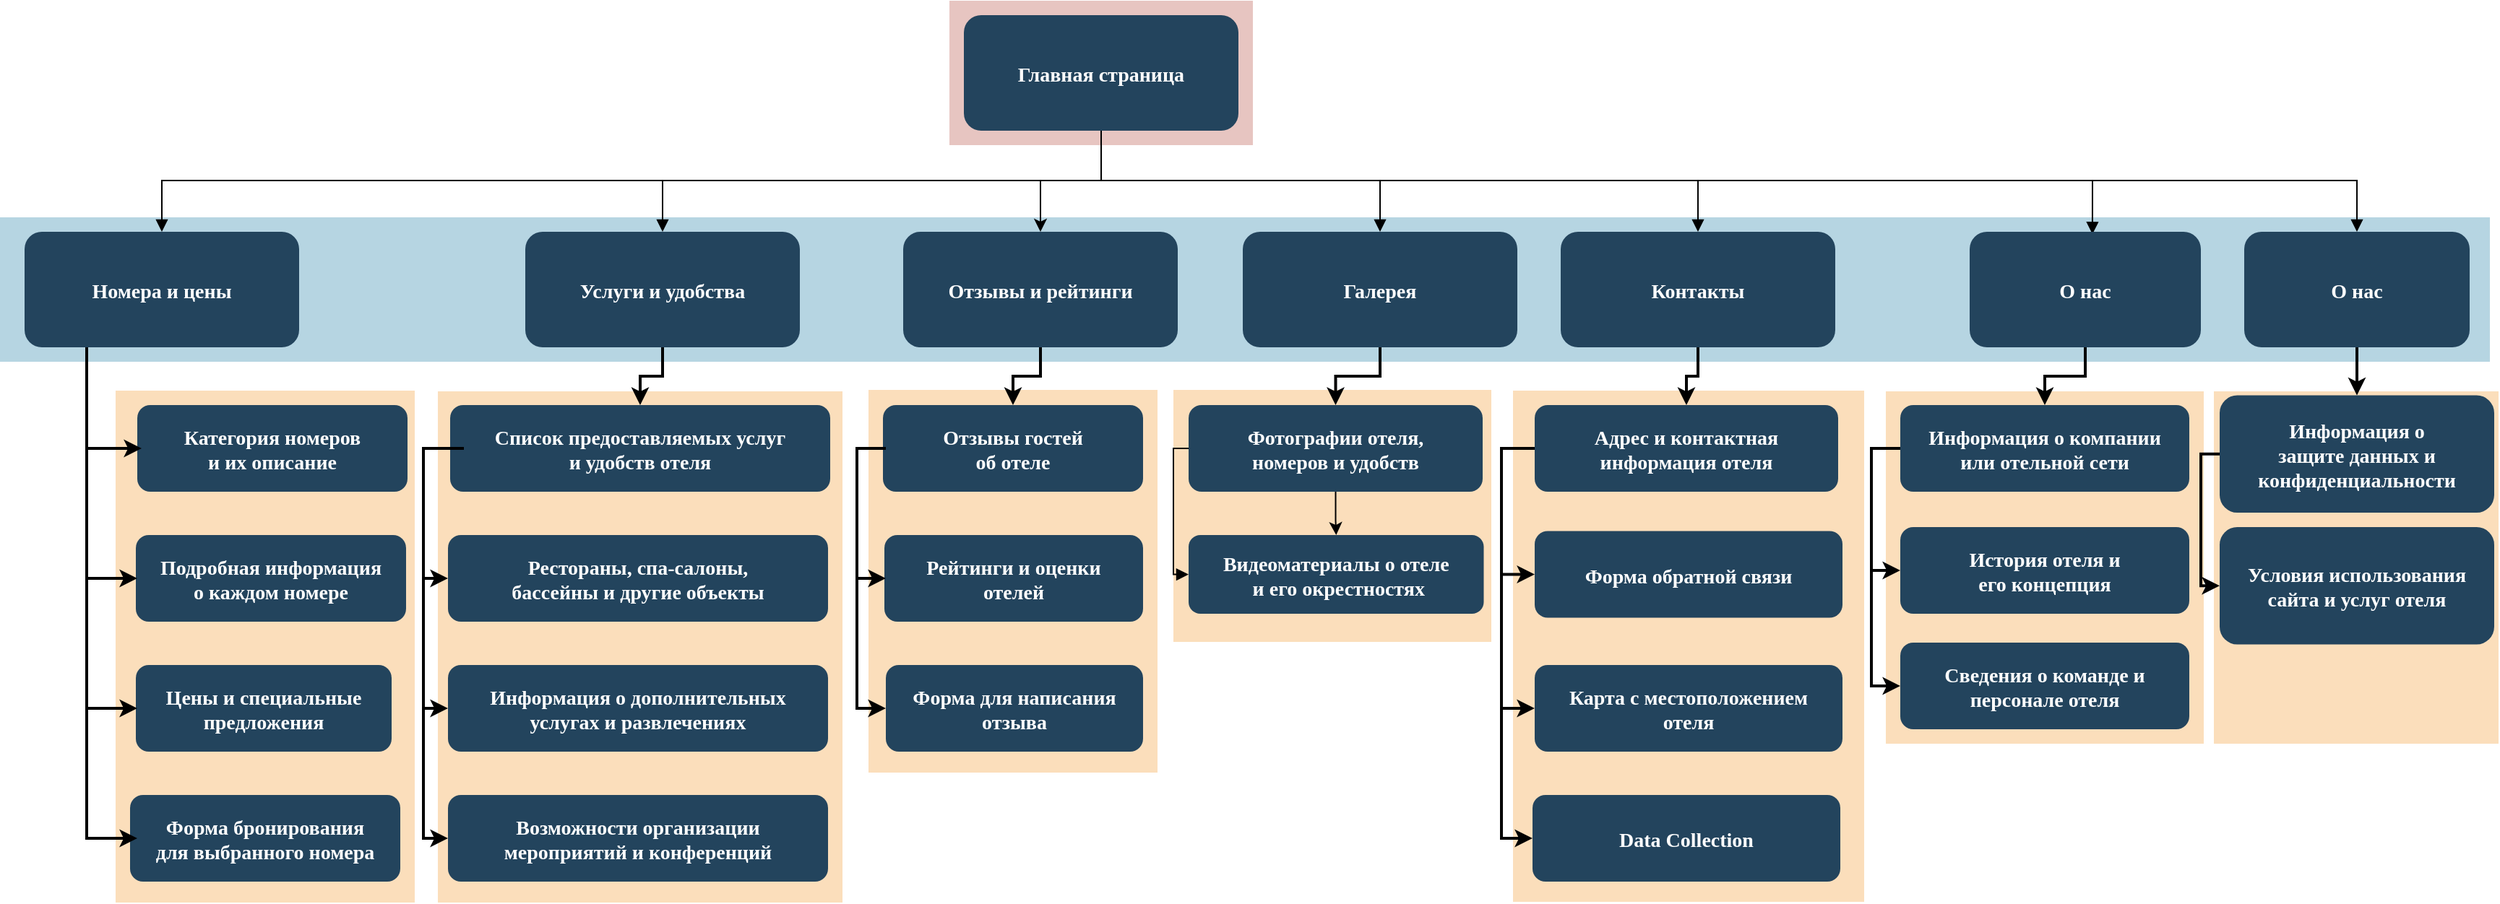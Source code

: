 <mxfile version="20.8.11" type="github">
  <diagram name="Page-1" id="2c0d36ab-eaac-3732-788b-9136903baeff">
    <mxGraphModel dx="1614" dy="984" grid="1" gridSize="10" guides="1" tooltips="1" connect="1" arrows="1" fold="1" page="1" pageScale="1.5" pageWidth="1169" pageHeight="827" background="none" math="0" shadow="0">
      <root>
        <mxCell id="0" />
        <mxCell id="1" parent="0" />
        <mxCell id="U0bMkkJCJic2FTSLNyVx-150" value="" style="fillColor=#F2931E;strokeColor=none;opacity=30;" vertex="1" parent="1">
          <mxGeometry x="1549" y="446" width="197" height="244" as="geometry" />
        </mxCell>
        <mxCell id="U0bMkkJCJic2FTSLNyVx-144" value="" style="fillColor=#F2931E;strokeColor=none;opacity=30;" vertex="1" parent="1">
          <mxGeometry x="1322" y="446" width="220" height="244" as="geometry" />
        </mxCell>
        <mxCell id="U0bMkkJCJic2FTSLNyVx-142" value="" style="fillColor=#F2931E;strokeColor=none;opacity=30;" vertex="1" parent="1">
          <mxGeometry x="1064" y="445.5" width="243" height="354" as="geometry" />
        </mxCell>
        <mxCell id="123" value="" style="fillColor=#AE4132;strokeColor=none;opacity=30;" parent="1" vertex="1">
          <mxGeometry x="674" y="175.5" width="210" height="100.0" as="geometry" />
        </mxCell>
        <mxCell id="122" value="" style="fillColor=#10739E;strokeColor=none;opacity=30;" parent="1" vertex="1">
          <mxGeometry x="17" y="325.5" width="1723" height="100" as="geometry" />
        </mxCell>
        <mxCell id="120" value="" style="fillColor=#F2931E;strokeColor=none;opacity=30;" parent="1" vertex="1">
          <mxGeometry x="829" y="445" width="220" height="174.5" as="geometry" />
        </mxCell>
        <mxCell id="119" value="" style="fillColor=#F2931E;strokeColor=none;opacity=30;" parent="1" vertex="1">
          <mxGeometry x="618" y="445" width="200" height="265" as="geometry" />
        </mxCell>
        <mxCell id="118" value="" style="fillColor=#F2931E;strokeColor=none;opacity=30;" parent="1" vertex="1">
          <mxGeometry x="97" y="445.5" width="207" height="354.5" as="geometry" />
        </mxCell>
        <mxCell id="117" value="" style="fillColor=#F2931E;strokeColor=none;opacity=30;" parent="1" vertex="1">
          <mxGeometry x="320" y="446" width="280" height="354" as="geometry" />
        </mxCell>
        <mxCell id="U0bMkkJCJic2FTSLNyVx-124" style="edgeStyle=orthogonalEdgeStyle;rounded=0;orthogonalLoop=1;jettySize=auto;html=1;entryX=0.5;entryY=0;entryDx=0;entryDy=0;" edge="1" parent="1" source="2" target="U0bMkkJCJic2FTSLNyVx-123">
          <mxGeometry relative="1" as="geometry">
            <Array as="points">
              <mxPoint x="779" y="300" />
              <mxPoint x="737" y="300" />
            </Array>
          </mxGeometry>
        </mxCell>
        <mxCell id="U0bMkkJCJic2FTSLNyVx-134" style="edgeStyle=orthogonalEdgeStyle;rounded=0;orthogonalLoop=1;jettySize=auto;html=1;entryX=0.5;entryY=0;entryDx=0;entryDy=0;endArrow=block;endFill=1;" edge="1" parent="1" source="2" target="10">
          <mxGeometry relative="1" as="geometry">
            <Array as="points">
              <mxPoint x="779" y="300" />
              <mxPoint x="972" y="300" />
            </Array>
          </mxGeometry>
        </mxCell>
        <mxCell id="U0bMkkJCJic2FTSLNyVx-136" style="edgeStyle=orthogonalEdgeStyle;rounded=0;orthogonalLoop=1;jettySize=auto;html=1;entryX=0.531;entryY=0.021;entryDx=0;entryDy=0;endArrow=block;endFill=1;shadow=0;entryPerimeter=0;" edge="1" parent="1" source="2" target="U0bMkkJCJic2FTSLNyVx-135">
          <mxGeometry relative="1" as="geometry">
            <Array as="points">
              <mxPoint x="779" y="300" />
              <mxPoint x="1465" y="300" />
            </Array>
          </mxGeometry>
        </mxCell>
        <mxCell id="U0bMkkJCJic2FTSLNyVx-137" style="edgeStyle=orthogonalEdgeStyle;rounded=0;sketch=0;orthogonalLoop=1;jettySize=auto;html=1;entryX=0.5;entryY=0;entryDx=0;entryDy=0;shadow=0;endArrow=block;endFill=1;" edge="1" parent="1" source="2" target="4">
          <mxGeometry relative="1" as="geometry">
            <Array as="points">
              <mxPoint x="779" y="300" />
              <mxPoint x="1192" y="300" />
            </Array>
          </mxGeometry>
        </mxCell>
        <mxCell id="U0bMkkJCJic2FTSLNyVx-140" style="edgeStyle=orthogonalEdgeStyle;rounded=0;sketch=0;orthogonalLoop=1;jettySize=auto;html=1;entryX=0.5;entryY=0;entryDx=0;entryDy=0;shadow=0;endArrow=block;endFill=1;" edge="1" parent="1" source="2" target="13">
          <mxGeometry relative="1" as="geometry">
            <Array as="points">
              <mxPoint x="779" y="300" />
              <mxPoint x="129" y="300" />
            </Array>
          </mxGeometry>
        </mxCell>
        <mxCell id="U0bMkkJCJic2FTSLNyVx-141" style="edgeStyle=orthogonalEdgeStyle;rounded=0;sketch=0;orthogonalLoop=1;jettySize=auto;html=1;entryX=0.5;entryY=0;entryDx=0;entryDy=0;shadow=0;endArrow=block;endFill=1;" edge="1" parent="1" source="2" target="12">
          <mxGeometry relative="1" as="geometry">
            <Array as="points">
              <mxPoint x="779" y="300" />
              <mxPoint x="476" y="300" />
            </Array>
          </mxGeometry>
        </mxCell>
        <mxCell id="U0bMkkJCJic2FTSLNyVx-146" style="edgeStyle=orthogonalEdgeStyle;rounded=0;sketch=0;orthogonalLoop=1;jettySize=auto;html=1;entryX=0.5;entryY=0;entryDx=0;entryDy=0;shadow=0;endArrow=block;endFill=1;" edge="1" parent="1" source="2" target="U0bMkkJCJic2FTSLNyVx-145">
          <mxGeometry relative="1" as="geometry">
            <Array as="points">
              <mxPoint x="779" y="300" />
              <mxPoint x="1648" y="300" />
            </Array>
          </mxGeometry>
        </mxCell>
        <mxCell id="2" value="Главная страница" style="rounded=1;fillColor=#23445D;gradientColor=none;strokeColor=none;fontColor=#FFFFFF;fontStyle=1;fontFamily=Tahoma;fontSize=14;verticalAlign=middle;spacing=3;" parent="1" vertex="1">
          <mxGeometry x="684" y="185.5" width="190" height="80" as="geometry" />
        </mxCell>
        <mxCell id="4" value="Контакты" style="rounded=1;fillColor=#23445D;gradientColor=none;strokeColor=none;fontColor=#FFFFFF;fontStyle=1;fontFamily=Tahoma;fontSize=14" parent="1" vertex="1">
          <mxGeometry x="1097.0" y="335.5" width="190" height="80" as="geometry" />
        </mxCell>
        <mxCell id="10" value="Галерея" style="rounded=1;fillColor=#23445D;gradientColor=none;strokeColor=none;fontColor=#FFFFFF;fontStyle=1;fontFamily=Tahoma;fontSize=14" parent="1" vertex="1">
          <mxGeometry x="877" y="335.5" width="190" height="80" as="geometry" />
        </mxCell>
        <mxCell id="12" value="Услуги и удобства" style="rounded=1;fillColor=#23445D;gradientColor=none;strokeColor=none;fontColor=#FFFFFF;fontStyle=1;fontFamily=Tahoma;fontSize=14" parent="1" vertex="1">
          <mxGeometry x="380.5" y="335.5" width="190" height="80" as="geometry" />
        </mxCell>
        <mxCell id="13" value="Номера и цены" style="rounded=1;fillColor=#23445D;gradientColor=none;strokeColor=none;fontColor=#FFFFFF;fontStyle=1;fontFamily=Tahoma;fontSize=14" parent="1" vertex="1">
          <mxGeometry x="34" y="335.5" width="190" height="80" as="geometry" />
        </mxCell>
        <mxCell id="16" value="Категория номеров &#xa;и их описание" style="rounded=1;fillColor=#23445D;gradientColor=none;strokeColor=none;fontColor=#FFFFFF;fontStyle=1;fontFamily=Tahoma;fontSize=14" parent="1" vertex="1">
          <mxGeometry x="112" y="455.5" width="187" height="60" as="geometry" />
        </mxCell>
        <mxCell id="17" value="Подробная информация&#xa;о каждом номере" style="rounded=1;fillColor=#23445D;gradientColor=none;strokeColor=none;fontColor=#FFFFFF;fontStyle=1;fontFamily=Tahoma;fontSize=14" parent="1" vertex="1">
          <mxGeometry x="111" y="545.5" width="187" height="60" as="geometry" />
        </mxCell>
        <mxCell id="18" value="Цены и специальные&#xa;предложения" style="rounded=1;fillColor=#23445D;gradientColor=none;strokeColor=none;fontColor=#FFFFFF;fontStyle=1;fontFamily=Tahoma;fontSize=14" parent="1" vertex="1">
          <mxGeometry x="111" y="635.5" width="177" height="60" as="geometry" />
        </mxCell>
        <mxCell id="19" value="Форма бронирования&#xa;для выбранного номера" style="rounded=1;fillColor=#23445D;gradientColor=none;strokeColor=none;fontColor=#FFFFFF;fontStyle=1;fontFamily=Tahoma;fontSize=14" parent="1" vertex="1">
          <mxGeometry x="107" y="725.5" width="187" height="60" as="geometry" />
        </mxCell>
        <mxCell id="25" value="Список предоставляемых услуг &#xa;и удобств отеля" style="rounded=1;fillColor=#23445D;gradientColor=none;strokeColor=none;fontColor=#FFFFFF;fontStyle=1;fontFamily=Tahoma;fontSize=14" parent="1" vertex="1">
          <mxGeometry x="328.5" y="455.5" width="263" height="60" as="geometry" />
        </mxCell>
        <mxCell id="26" value="Рестораны, спа-салоны, &#xa;бассейны и другие объекты" style="rounded=1;fillColor=#23445D;gradientColor=none;strokeColor=none;fontColor=#FFFFFF;fontStyle=1;fontFamily=Tahoma;fontSize=14" parent="1" vertex="1">
          <mxGeometry x="327" y="545.5" width="263" height="60" as="geometry" />
        </mxCell>
        <mxCell id="27" value="Информация о дополнительных &#xa;услугах и развлечениях" style="rounded=1;fillColor=#23445D;gradientColor=none;strokeColor=none;fontColor=#FFFFFF;fontStyle=1;fontFamily=Tahoma;fontSize=14" parent="1" vertex="1">
          <mxGeometry x="327" y="635.5" width="263" height="60" as="geometry" />
        </mxCell>
        <mxCell id="28" value="Возможности организации &#xa;мероприятий и конференций" style="rounded=1;fillColor=#23445D;gradientColor=none;strokeColor=none;fontColor=#FFFFFF;fontStyle=1;fontFamily=Tahoma;fontSize=14" parent="1" vertex="1">
          <mxGeometry x="327" y="725.5" width="263" height="60" as="geometry" />
        </mxCell>
        <mxCell id="33" value="Отзывы гостей &#xa;об отеле" style="rounded=1;fillColor=#23445D;gradientColor=none;strokeColor=none;fontColor=#FFFFFF;fontStyle=1;fontFamily=Tahoma;fontSize=14" parent="1" vertex="1">
          <mxGeometry x="628" y="455.5" width="180" height="60" as="geometry" />
        </mxCell>
        <mxCell id="34" value="Рейтинги и оценки &#xa;отелей" style="rounded=1;fillColor=#23445D;gradientColor=none;strokeColor=none;fontColor=#FFFFFF;fontStyle=1;fontFamily=Tahoma;fontSize=14" parent="1" vertex="1">
          <mxGeometry x="629" y="545.5" width="179" height="60" as="geometry" />
        </mxCell>
        <mxCell id="35" value="Форма для написания &#xa;отзыва" style="rounded=1;fillColor=#23445D;gradientColor=none;strokeColor=none;fontColor=#FFFFFF;fontStyle=1;fontFamily=Tahoma;fontSize=14" parent="1" vertex="1">
          <mxGeometry x="630" y="635.5" width="178" height="60" as="geometry" />
        </mxCell>
        <mxCell id="U0bMkkJCJic2FTSLNyVx-129" value="" style="edgeStyle=orthogonalEdgeStyle;rounded=0;orthogonalLoop=1;jettySize=auto;html=1;" edge="1" parent="1" source="41" target="42">
          <mxGeometry relative="1" as="geometry" />
        </mxCell>
        <mxCell id="U0bMkkJCJic2FTSLNyVx-132" style="edgeStyle=orthogonalEdgeStyle;rounded=0;orthogonalLoop=1;jettySize=auto;html=1;exitX=0;exitY=0.5;exitDx=0;exitDy=0;entryX=0;entryY=0.5;entryDx=0;entryDy=0;endArrow=block;endFill=1;" edge="1" parent="1" source="41" target="42">
          <mxGeometry relative="1" as="geometry">
            <Array as="points">
              <mxPoint x="829" y="486" />
              <mxPoint x="829" y="573" />
            </Array>
          </mxGeometry>
        </mxCell>
        <mxCell id="41" value="Фотографии отеля, &#xa;номеров и удобств" style="rounded=1;fillColor=#23445D;gradientColor=none;strokeColor=none;fontColor=#FFFFFF;fontStyle=1;fontFamily=Tahoma;fontSize=14" parent="1" vertex="1">
          <mxGeometry x="839.5" y="455.5" width="203.5" height="60" as="geometry" />
        </mxCell>
        <mxCell id="42" value="Видеоматериалы о отеле&#xa; и его окрестностях" style="rounded=1;fillColor=#23445D;gradientColor=none;strokeColor=none;fontColor=#FFFFFF;fontStyle=1;fontFamily=Tahoma;fontSize=14" parent="1" vertex="1">
          <mxGeometry x="839.5" y="545.5" width="204.25" height="54.5" as="geometry" />
        </mxCell>
        <mxCell id="44" value="Адрес и контактная &#xa;информация отеля" style="rounded=1;fillColor=#23445D;gradientColor=none;strokeColor=none;fontColor=#FFFFFF;fontStyle=1;fontFamily=Tahoma;fontSize=14" parent="1" vertex="1">
          <mxGeometry x="1079" y="455.5" width="210" height="60" as="geometry" />
        </mxCell>
        <mxCell id="45" value="Форма обратной связи" style="rounded=1;fillColor=#23445D;gradientColor=none;strokeColor=none;fontColor=#FFFFFF;fontStyle=1;fontFamily=Tahoma;fontSize=14" parent="1" vertex="1">
          <mxGeometry x="1079" y="542.75" width="213" height="60" as="geometry" />
        </mxCell>
        <mxCell id="46" value="Карта с местоположением &#xa;отеля" style="rounded=1;fillColor=#23445D;gradientColor=none;strokeColor=none;fontColor=#FFFFFF;fontStyle=1;fontFamily=Tahoma;fontSize=14" parent="1" vertex="1">
          <mxGeometry x="1079" y="635.5" width="213" height="60" as="geometry" />
        </mxCell>
        <mxCell id="47" value="Data Collection" style="rounded=1;fillColor=#23445D;gradientColor=none;strokeColor=none;fontColor=#FFFFFF;fontStyle=1;fontFamily=Tahoma;fontSize=14" parent="1" vertex="1">
          <mxGeometry x="1077.5" y="725.5" width="213" height="60" as="geometry" />
        </mxCell>
        <mxCell id="52" value="Информация о компании &#xa;или отельной сети" style="rounded=1;fillColor=#23445D;gradientColor=none;strokeColor=none;fontColor=#FFFFFF;fontStyle=1;fontFamily=Tahoma;fontSize=14" parent="1" vertex="1">
          <mxGeometry x="1332" y="455.5" width="200" height="60" as="geometry" />
        </mxCell>
        <mxCell id="53" value="История отеля и &#xa;его концепция" style="rounded=1;fillColor=#23445D;gradientColor=none;strokeColor=none;fontColor=#FFFFFF;fontStyle=1;fontFamily=Tahoma;fontSize=14" parent="1" vertex="1">
          <mxGeometry x="1332" y="540" width="200" height="60" as="geometry" />
        </mxCell>
        <mxCell id="54" value="Сведения о команде и &#xa;персонале отеля" style="rounded=1;fillColor=#23445D;gradientColor=none;strokeColor=none;fontColor=#FFFFFF;fontStyle=1;fontFamily=Tahoma;fontSize=14" parent="1" vertex="1">
          <mxGeometry x="1332" y="620" width="200" height="60" as="geometry" />
        </mxCell>
        <mxCell id="64" value="" style="edgeStyle=elbowEdgeStyle;elbow=horizontal;strokeWidth=2;rounded=0" parent="1" edge="1">
          <mxGeometry x="-148" y="135.5" width="100" height="100" as="geometry">
            <mxPoint x="77" y="415.5" as="sourcePoint" />
            <mxPoint x="115" y="485.5" as="targetPoint" />
            <Array as="points">
              <mxPoint x="77" y="435.5" />
            </Array>
          </mxGeometry>
        </mxCell>
        <mxCell id="65" value="" style="edgeStyle=elbowEdgeStyle;elbow=horizontal;strokeWidth=2;rounded=0" parent="1" edge="1">
          <mxGeometry x="-148" y="135.5" width="100" height="100" as="geometry">
            <mxPoint x="77" y="415.5" as="sourcePoint" />
            <mxPoint x="112" y="575.5" as="targetPoint" />
            <Array as="points">
              <mxPoint x="77" y="475.5" />
            </Array>
          </mxGeometry>
        </mxCell>
        <mxCell id="66" value="" style="edgeStyle=elbowEdgeStyle;elbow=horizontal;strokeWidth=2;rounded=0" parent="1" edge="1">
          <mxGeometry x="-148" y="135.5" width="100" height="100" as="geometry">
            <mxPoint x="77" y="415.5" as="sourcePoint" />
            <mxPoint x="112" y="665.5" as="targetPoint" />
            <Array as="points">
              <mxPoint x="77" y="525.5" />
            </Array>
          </mxGeometry>
        </mxCell>
        <mxCell id="67" value="" style="edgeStyle=elbowEdgeStyle;elbow=horizontal;strokeWidth=2;rounded=0" parent="1" edge="1">
          <mxGeometry x="-148" y="135.5" width="100" height="100" as="geometry">
            <mxPoint x="77" y="415.5" as="sourcePoint" />
            <mxPoint x="112" y="755.5" as="targetPoint" />
            <Array as="points">
              <mxPoint x="77" y="575.5" />
            </Array>
          </mxGeometry>
        </mxCell>
        <mxCell id="70" value="" style="edgeStyle=elbowEdgeStyle;elbow=horizontal;strokeWidth=2;rounded=0" parent="1" target="26" edge="1">
          <mxGeometry x="-102" y="135.5" width="100" height="100" as="geometry">
            <mxPoint x="338" y="485.5" as="sourcePoint" />
            <mxPoint x="-2" y="135.5" as="targetPoint" />
            <Array as="points">
              <mxPoint x="310" y="540" />
              <mxPoint x="318" y="535.5" />
            </Array>
          </mxGeometry>
        </mxCell>
        <mxCell id="71" value="" style="edgeStyle=elbowEdgeStyle;elbow=horizontal;strokeWidth=2;rounded=0" parent="1" target="27" edge="1">
          <mxGeometry x="-102" y="135.5" width="100" height="100" as="geometry">
            <mxPoint x="338" y="485.5" as="sourcePoint" />
            <mxPoint x="-2" y="135.5" as="targetPoint" />
            <Array as="points">
              <mxPoint x="310" y="600" />
              <mxPoint x="318" y="575.5" />
            </Array>
          </mxGeometry>
        </mxCell>
        <mxCell id="72" value="" style="edgeStyle=elbowEdgeStyle;elbow=horizontal;strokeWidth=2;rounded=0;exitX=0;exitY=0.5;exitDx=0;exitDy=0;" parent="1" source="25" target="28" edge="1">
          <mxGeometry x="-102" y="135.5" width="100" height="100" as="geometry">
            <mxPoint x="338" y="485.5" as="sourcePoint" />
            <mxPoint x="-2" y="135.5" as="targetPoint" />
            <Array as="points">
              <mxPoint x="310" y="600" />
              <mxPoint x="318" y="615.5" />
            </Array>
          </mxGeometry>
        </mxCell>
        <mxCell id="76" value="" style="edgeStyle=elbowEdgeStyle;elbow=horizontal;strokeWidth=2;rounded=0" parent="1" edge="1">
          <mxGeometry x="-160" y="135.5" width="100" height="100" as="geometry">
            <mxPoint x="630" y="485.5" as="sourcePoint" />
            <mxPoint x="630" y="575.5" as="targetPoint" />
            <Array as="points">
              <mxPoint x="610" y="535.5" />
            </Array>
          </mxGeometry>
        </mxCell>
        <mxCell id="77" value="" style="edgeStyle=elbowEdgeStyle;elbow=horizontal;strokeWidth=2;rounded=0" parent="1" edge="1">
          <mxGeometry x="-160" y="135.5" width="100" height="100" as="geometry">
            <mxPoint x="630" y="485.5" as="sourcePoint" />
            <mxPoint x="630" y="665.5" as="targetPoint" />
            <Array as="points">
              <mxPoint x="610" y="575.5" />
            </Array>
          </mxGeometry>
        </mxCell>
        <mxCell id="84" value="" style="edgeStyle=elbowEdgeStyle;elbow=horizontal;strokeWidth=2;rounded=0;entryX=0;entryY=0.5;entryDx=0;entryDy=0;exitX=0;exitY=0.5;exitDx=0;exitDy=0;" parent="1" source="44" target="45" edge="1">
          <mxGeometry x="-137" y="135.5" width="100" height="100" as="geometry">
            <mxPoint x="-137" y="235.5" as="sourcePoint" />
            <mxPoint x="-37" y="135.5" as="targetPoint" />
            <Array as="points">
              <mxPoint x="1056" y="520" />
            </Array>
          </mxGeometry>
        </mxCell>
        <mxCell id="85" value="" style="edgeStyle=elbowEdgeStyle;elbow=horizontal;strokeWidth=2;rounded=0;exitX=0;exitY=0.5;exitDx=0;exitDy=0;entryX=0;entryY=0.5;entryDx=0;entryDy=0;" parent="1" source="44" target="46" edge="1">
          <mxGeometry x="-137" y="135.5" width="100" height="100" as="geometry">
            <mxPoint x="-137" y="235.5" as="sourcePoint" />
            <mxPoint x="-37" y="135.5" as="targetPoint" />
            <Array as="points">
              <mxPoint x="1056" y="520" />
              <mxPoint x="1083" y="575.5" />
            </Array>
          </mxGeometry>
        </mxCell>
        <mxCell id="86" value="" style="edgeStyle=elbowEdgeStyle;elbow=horizontal;strokeWidth=2;rounded=0;exitX=0;exitY=0.5;exitDx=0;exitDy=0;" parent="1" source="44" target="47" edge="1">
          <mxGeometry x="-137" y="135.5" width="100" height="100" as="geometry">
            <mxPoint x="1079" y="490" as="sourcePoint" />
            <mxPoint x="-37" y="135.5" as="targetPoint" />
            <Array as="points">
              <mxPoint x="1056" y="486" />
              <mxPoint x="1056" y="510" />
              <mxPoint x="1083" y="625.5" />
            </Array>
          </mxGeometry>
        </mxCell>
        <mxCell id="90" value="" style="edgeStyle=elbowEdgeStyle;elbow=horizontal;strokeWidth=2;rounded=0;entryX=0;entryY=0.5;entryDx=0;entryDy=0;exitX=0;exitY=0.5;exitDx=0;exitDy=0;" parent="1" source="52" target="53" edge="1">
          <mxGeometry x="-223" y="135.5" width="100" height="100" as="geometry">
            <mxPoint x="1347" y="506" as="sourcePoint" />
            <mxPoint x="1367" y="576" as="targetPoint" />
            <Array as="points">
              <mxPoint x="1312" y="540" />
              <mxPoint x="1302" y="540" />
              <mxPoint x="1347" y="535.5" />
            </Array>
          </mxGeometry>
        </mxCell>
        <mxCell id="95" value="" style="edgeStyle=elbowEdgeStyle;elbow=horizontal;strokeWidth=2;rounded=0;exitX=0;exitY=0.5;exitDx=0;exitDy=0;entryX=0;entryY=0.5;entryDx=0;entryDy=0;" parent="1" source="52" target="54" edge="1">
          <mxGeometry x="-223" y="135.5" width="100" height="100" as="geometry">
            <mxPoint x="1370" y="475" as="sourcePoint" />
            <mxPoint x="1367" y="1025.5" as="targetPoint" />
            <Array as="points">
              <mxPoint x="1312" y="540" />
              <mxPoint x="1302" y="520" />
              <mxPoint x="1347" y="765.5" />
            </Array>
          </mxGeometry>
        </mxCell>
        <mxCell id="100" value="" style="edgeStyle=elbowEdgeStyle;elbow=vertical;strokeWidth=2;rounded=0" parent="1" source="12" target="25" edge="1">
          <mxGeometry x="-96" y="135.5" width="100" height="100" as="geometry">
            <mxPoint x="-96" y="235.5" as="sourcePoint" />
            <mxPoint x="4" y="135.5" as="targetPoint" />
          </mxGeometry>
        </mxCell>
        <mxCell id="102" value="" style="edgeStyle=elbowEdgeStyle;elbow=vertical;strokeWidth=2;rounded=0;exitX=0.5;exitY=1;exitDx=0;exitDy=0;entryX=0.5;entryY=0;entryDx=0;entryDy=0;" parent="1" source="U0bMkkJCJic2FTSLNyVx-123" target="33" edge="1">
          <mxGeometry x="-96" y="135.5" width="100" height="100" as="geometry">
            <mxPoint x="637" y="440" as="sourcePoint" />
            <mxPoint x="4" y="135.5" as="targetPoint" />
            <Array as="points" />
          </mxGeometry>
        </mxCell>
        <mxCell id="103" value="" style="edgeStyle=elbowEdgeStyle;elbow=vertical;strokeWidth=2;rounded=0" parent="1" source="10" target="41" edge="1">
          <mxGeometry x="-96" y="135.5" width="100" height="100" as="geometry">
            <mxPoint x="-96" y="235.5" as="sourcePoint" />
            <mxPoint x="4" y="135.5" as="targetPoint" />
          </mxGeometry>
        </mxCell>
        <mxCell id="105" value="" style="edgeStyle=elbowEdgeStyle;elbow=vertical;strokeWidth=2;rounded=0" parent="1" source="4" target="44" edge="1">
          <mxGeometry x="-96" y="135.5" width="100" height="100" as="geometry">
            <mxPoint x="-96" y="235.5" as="sourcePoint" />
            <mxPoint x="4" y="135.5" as="targetPoint" />
          </mxGeometry>
        </mxCell>
        <mxCell id="U0bMkkJCJic2FTSLNyVx-123" value="Отзывы и рейтинги" style="rounded=1;fillColor=#23445D;gradientColor=none;strokeColor=none;fontColor=#FFFFFF;fontStyle=1;fontFamily=Tahoma;fontSize=14" vertex="1" parent="1">
          <mxGeometry x="642.0" y="335.5" width="190" height="80" as="geometry" />
        </mxCell>
        <mxCell id="U0bMkkJCJic2FTSLNyVx-135" value="О нас" style="rounded=1;fillColor=#23445D;gradientColor=none;strokeColor=none;fontColor=#FFFFFF;fontStyle=1;fontFamily=Tahoma;fontSize=14" vertex="1" parent="1">
          <mxGeometry x="1380" y="335.5" width="160" height="80" as="geometry" />
        </mxCell>
        <mxCell id="U0bMkkJCJic2FTSLNyVx-143" value="" style="edgeStyle=elbowEdgeStyle;elbow=vertical;strokeWidth=2;rounded=0;exitX=0.5;exitY=1;exitDx=0;exitDy=0;entryX=0.5;entryY=0;entryDx=0;entryDy=0;" edge="1" parent="1" source="U0bMkkJCJic2FTSLNyVx-135" target="52">
          <mxGeometry x="169" y="145.5" width="100" height="100" as="geometry">
            <mxPoint x="1457" y="425.5" as="sourcePoint" />
            <mxPoint x="1514.0" y="465.5" as="targetPoint" />
          </mxGeometry>
        </mxCell>
        <mxCell id="U0bMkkJCJic2FTSLNyVx-145" value="О нас" style="rounded=1;fillColor=#23445D;gradientColor=none;strokeColor=none;fontColor=#FFFFFF;fontStyle=1;fontFamily=Tahoma;fontSize=14" vertex="1" parent="1">
          <mxGeometry x="1570" y="335.5" width="156" height="80" as="geometry" />
        </mxCell>
        <mxCell id="U0bMkkJCJic2FTSLNyVx-147" value="Информация о &#xa;защите данных и &#xa;конфиденциальности" style="rounded=1;fillColor=#23445D;gradientColor=none;strokeColor=none;fontColor=#FFFFFF;fontStyle=1;fontFamily=Tahoma;fontSize=14" vertex="1" parent="1">
          <mxGeometry x="1553" y="448.75" width="190" height="81.25" as="geometry" />
        </mxCell>
        <mxCell id="U0bMkkJCJic2FTSLNyVx-149" value="" style="edgeStyle=elbowEdgeStyle;elbow=vertical;strokeWidth=2;rounded=0;exitX=0.5;exitY=1;exitDx=0;exitDy=0;entryX=0.5;entryY=0;entryDx=0;entryDy=0;" edge="1" parent="1" source="U0bMkkJCJic2FTSLNyVx-145" target="U0bMkkJCJic2FTSLNyVx-147">
          <mxGeometry x="272" y="170" width="100" height="100" as="geometry">
            <mxPoint x="1563" y="440" as="sourcePoint" />
            <mxPoint x="1540" y="480" as="targetPoint" />
            <Array as="points">
              <mxPoint x="1643" y="444.5" />
            </Array>
          </mxGeometry>
        </mxCell>
        <mxCell id="U0bMkkJCJic2FTSLNyVx-151" value="" style="edgeStyle=elbowEdgeStyle;elbow=horizontal;strokeWidth=2;rounded=0;exitX=0;exitY=0.5;exitDx=0;exitDy=0;entryX=0;entryY=0.5;entryDx=0;entryDy=0;" edge="1" parent="1" source="U0bMkkJCJic2FTSLNyVx-147" target="U0bMkkJCJic2FTSLNyVx-152">
          <mxGeometry x="-6" y="310" width="100" height="100" as="geometry">
            <mxPoint x="1549" y="660" as="sourcePoint" />
            <mxPoint x="1549" y="824.5" as="targetPoint" />
            <Array as="points">
              <mxPoint x="1540" y="540" />
              <mxPoint x="1529" y="714.5" />
              <mxPoint x="1519" y="694.5" />
              <mxPoint x="1564" y="940" />
            </Array>
          </mxGeometry>
        </mxCell>
        <mxCell id="U0bMkkJCJic2FTSLNyVx-152" value="Условия использования &#xa;сайта и услуг отеля" style="rounded=1;fillColor=#23445D;gradientColor=none;strokeColor=none;fontColor=#FFFFFF;fontStyle=1;fontFamily=Tahoma;fontSize=14" vertex="1" parent="1">
          <mxGeometry x="1553" y="540" width="190" height="81.25" as="geometry" />
        </mxCell>
      </root>
    </mxGraphModel>
  </diagram>
</mxfile>

